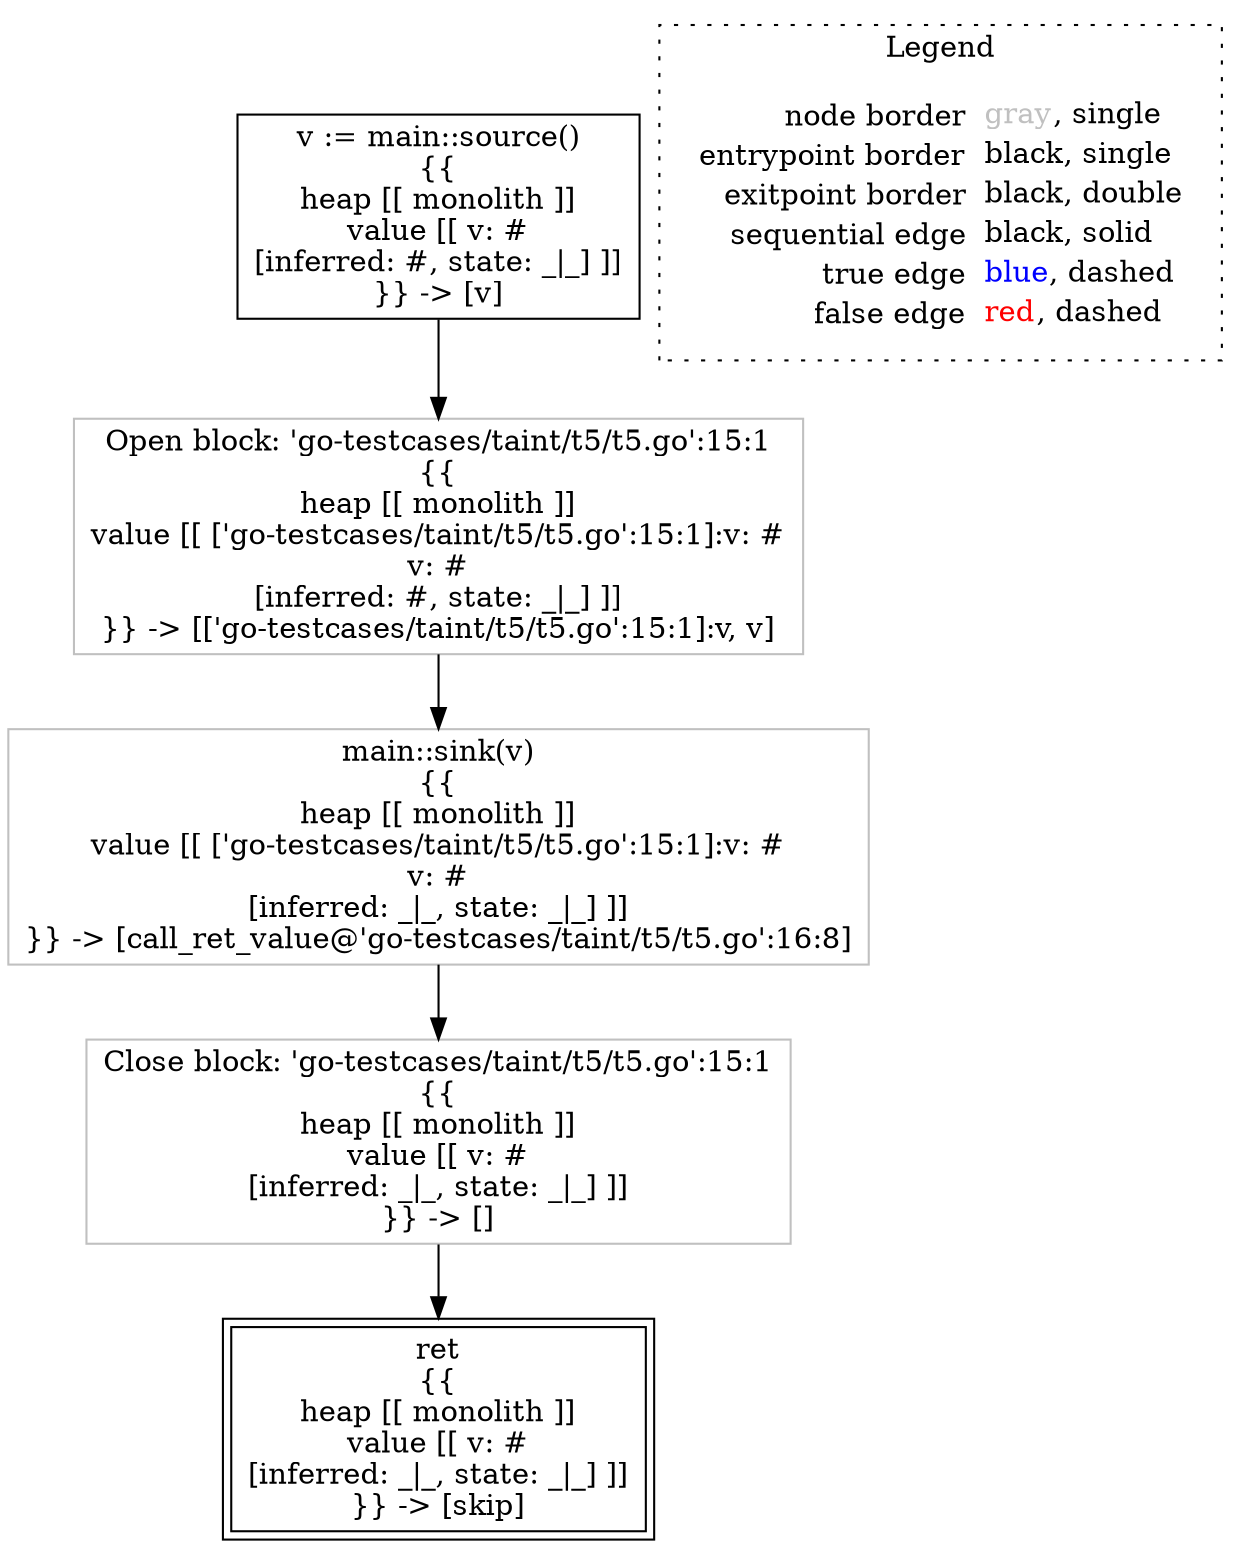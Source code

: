 digraph {
	"node0" [shape="rect",color="black",label=<v := main::source()<BR/>{{<BR/>heap [[ monolith ]]<BR/>value [[ v: #<BR/>[inferred: #, state: _|_] ]]<BR/>}} -&gt; [v]>];
	"node1" [shape="rect",color="gray",label=<Close block: 'go-testcases/taint/t5/t5.go':15:1<BR/>{{<BR/>heap [[ monolith ]]<BR/>value [[ v: #<BR/>[inferred: _|_, state: _|_] ]]<BR/>}} -&gt; []>];
	"node2" [shape="rect",color="gray",label=<Open block: 'go-testcases/taint/t5/t5.go':15:1<BR/>{{<BR/>heap [[ monolith ]]<BR/>value [[ ['go-testcases/taint/t5/t5.go':15:1]:v: #<BR/>v: #<BR/>[inferred: #, state: _|_] ]]<BR/>}} -&gt; [['go-testcases/taint/t5/t5.go':15:1]:v, v]>];
	"node3" [shape="rect",color="gray",label=<main::sink(v)<BR/>{{<BR/>heap [[ monolith ]]<BR/>value [[ ['go-testcases/taint/t5/t5.go':15:1]:v: #<BR/>v: #<BR/>[inferred: _|_, state: _|_] ]]<BR/>}} -&gt; [call_ret_value@'go-testcases/taint/t5/t5.go':16:8]>];
	"node4" [shape="rect",color="black",peripheries="2",label=<ret<BR/>{{<BR/>heap [[ monolith ]]<BR/>value [[ v: #<BR/>[inferred: _|_, state: _|_] ]]<BR/>}} -&gt; [skip]>];
	"node1" -> "node4" [color="black"];
	"node2" -> "node3" [color="black"];
	"node0" -> "node2" [color="black"];
	"node3" -> "node1" [color="black"];
subgraph cluster_legend {
	label="Legend";
	style=dotted;
	node [shape=plaintext];
	"legend" [label=<<table border="0" cellpadding="2" cellspacing="0" cellborder="0"><tr><td align="right">node border&nbsp;</td><td align="left"><font color="gray">gray</font>, single</td></tr><tr><td align="right">entrypoint border&nbsp;</td><td align="left"><font color="black">black</font>, single</td></tr><tr><td align="right">exitpoint border&nbsp;</td><td align="left"><font color="black">black</font>, double</td></tr><tr><td align="right">sequential edge&nbsp;</td><td align="left"><font color="black">black</font>, solid</td></tr><tr><td align="right">true edge&nbsp;</td><td align="left"><font color="blue">blue</font>, dashed</td></tr><tr><td align="right">false edge&nbsp;</td><td align="left"><font color="red">red</font>, dashed</td></tr></table>>];
}

}
